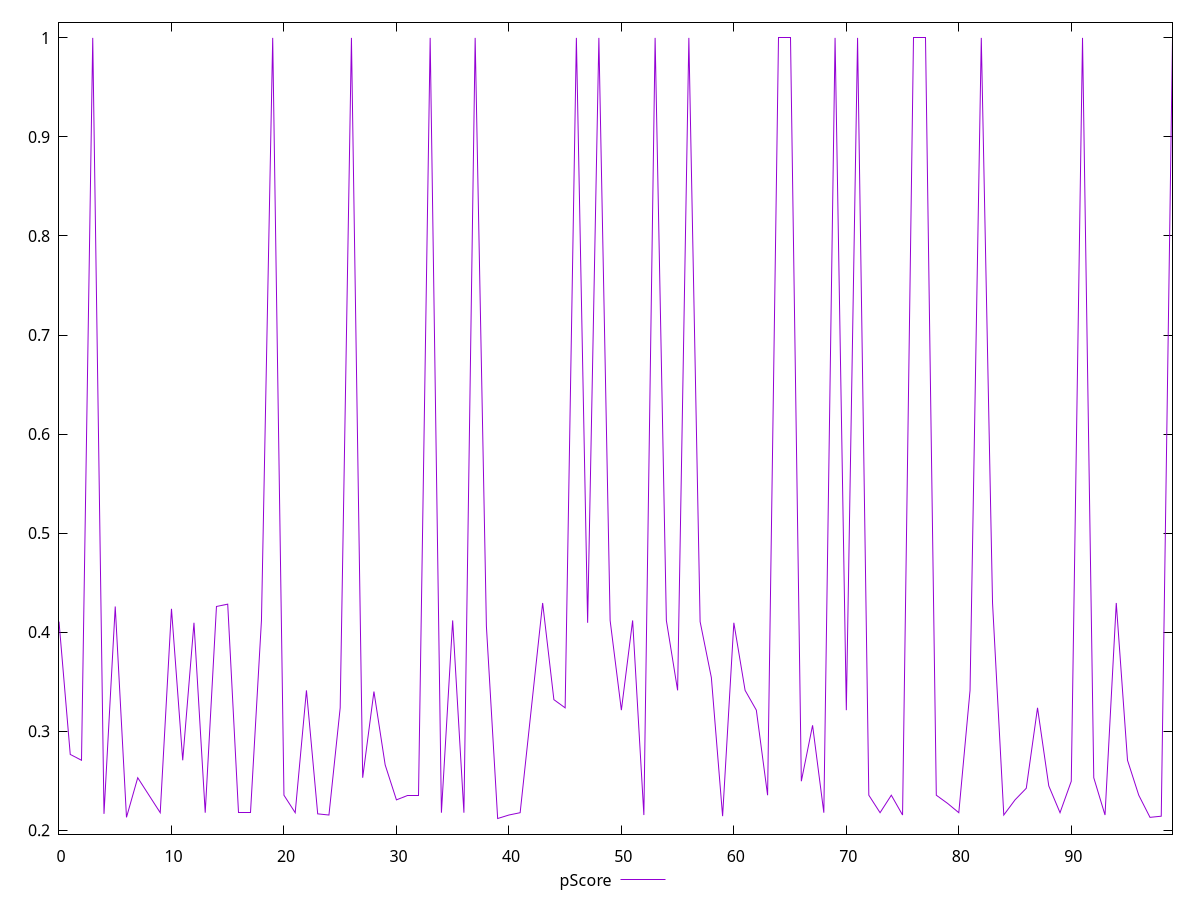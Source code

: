 reset

$pScore <<EOF
0 0.41058823529411764
1 0.27647058823529413
2 0.27058823529411763
3 1
4 0.21647058823529414
5 0.4258823529411765
6 0.21294117647058824
7 0.2529411764705882
8 0.23529411764705882
9 0.21764705882352942
10 0.4235294117647059
11 0.27058823529411763
12 0.40941176470588236
13 0.21764705882352942
14 0.4258823529411765
15 0.42823529411764705
16 0.21764705882352942
17 0.21764705882352942
18 0.4117647058823529
19 1
20 0.23529411764705882
21 0.21764705882352942
22 0.3411764705882353
23 0.21647058823529414
24 0.2152941176470588
25 0.32352941176470584
26 1
27 0.2529411764705882
28 0.33999999999999997
29 0.26588235294117646
30 0.23058823529411765
31 0.23529411764705882
32 0.23529411764705882
33 1
34 0.21764705882352942
35 0.4117647058823529
36 0.21764705882352942
37 1
38 0.40588235294117647
39 0.2117647058823529
40 0.2152941176470588
41 0.21764705882352942
42 0.32352941176470584
43 0.4294117647058824
44 0.33176470588235296
45 0.32352941176470584
46 1
47 0.40941176470588236
48 1
49 0.4117647058823529
50 0.3211764705882353
51 0.4117647058823529
52 0.2152941176470588
53 1
54 0.4117647058823529
55 0.3411764705882353
56 1
57 0.41058823529411764
58 0.35411764705882354
59 0.21411764705882352
60 0.40941176470588236
61 0.3411764705882353
62 0.3211764705882353
63 0.23529411764705882
64 1
65 1
66 0.24941176470588233
67 0.3058823529411765
68 0.21764705882352942
69 1
70 0.3211764705882353
71 1
72 0.23529411764705882
73 0.21764705882352942
74 0.23529411764705882
75 0.2152941176470588
76 1
77 1
78 0.23529411764705882
79 0.22705882352941176
80 0.21764705882352942
81 0.3411764705882353
82 1
83 0.4294117647058824
84 0.2152941176470588
85 0.23058823529411765
86 0.2423529411764706
87 0.32352941176470584
88 0.24470588235294116
89 0.21764705882352942
90 0.24941176470588233
91 1
92 0.2529411764705882
93 0.2152941176470588
94 0.4294117647058824
95 0.27058823529411763
96 0.23529411764705882
97 0.21294117647058824
98 0.21411764705882352
99 1
EOF

set key outside below
set xrange [0:99]
set yrange [0.19599999999999995:1.015764705882353]
set trange [0.19599999999999995:1.015764705882353]
set terminal svg size 640, 500 enhanced background rgb 'white'
set output "reports/report_00028_2021-02-24T12-49-42.674Z/unused-javascript/samples/card/pScore/values.svg"

plot $pScore title "pScore" with line

reset
